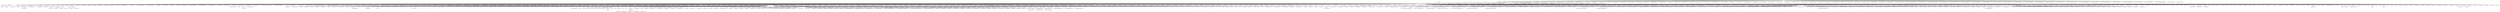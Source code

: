 digraph {
    0 [label="\"all/all\""]
    1 [label="\"all/allfiles\""]
    2 [label="\"application/andrew-inset\""]
    3 [label="\"application/annodex\""]
    4 [label="\"application/atom+xml\""]
    5 [label="\"application/base64\""]
    6 [label="\"application/btoa\""]
    7 [label="\"application/dicom\""]
    8 [label="\"application/ecmascript\""]
    9 [label="\"application/epub+zip\""]
    10 [label="\"application/font-woff\""]
    11 [label="\"application/geo+json\""]
    12 [label="\"application/gml+xml\""]
    13 [label="\"application/gnunet-directory\""]
    14 [label="\"application/gpx+xml\""]
    15 [label="\"application/gzip\""]
    16 [label="\"application/illustrator\""]
    17 [label="\"application/javascript\""]
    18 [label="\"application/jrd+json\""]
    19 [label="\"application/json\""]
    20 [label="\"application/json-patch+json\""]
    21 [label="\"application/ld+json\""]
    22 [label="\"application/mac-binhex40\""]
    23 [label="\"application/mathematica\""]
    24 [label="\"application/mathml+xml\""]
    25 [label="\"application/mbox\""]
    26 [label="\"application/metalink+xml\""]
    27 [label="\"application/metalink4+xml\""]
    28 [label="\"application/msword\""]
    29 [label="\"application/msword-template\""]
    30 [label="\"application/mxf\""]
    31 [label="\"application/octet-stream\""]
    32 [label="\"application/oda\""]
    33 [label="\"application/ogg\""]
    34 [label="\"application/owl+xml\""]
    35 [label="\"application/oxps\""]
    36 [label="\"application/pdf\""]
    37 [label="\"application/pgp-encrypted\""]
    38 [label="\"application/pgp-keys\""]
    39 [label="\"application/pgp-signature\""]
    40 [label="\"application/pkcs10\""]
    41 [label="\"application/pkcs10+pem\""]
    42 [label="\"application/pkcs12\""]
    43 [label="\"application/pkcs12+pem\""]
    44 [label="\"application/pkcs7-mime\""]
    45 [label="\"application/pkcs7-mime+pem\""]
    46 [label="\"application/pkcs7-signature\""]
    47 [label="\"application/pkcs8\""]
    48 [label="\"application/pkcs8+pem\""]
    49 [label="\"application/pkix-cert\""]
    50 [label="\"application/pkix-cert+pem\""]
    51 [label="\"application/pkix-crl\""]
    52 [label="\"application/pkix-crl+pem\""]
    53 [label="\"application/pkix-pkipath\""]
    54 [label="\"application/postscript\""]
    55 [label="\"application/prs.plucker\""]
    56 [label="\"application/ram\""]
    57 [label="\"application/raml+yaml\""]
    58 [label="\"application/rdf+xml\""]
    59 [label="\"application/relax-ng-compact-syntax\""]
    60 [label="\"application/relaxng\""]
    61 [label="\"application/rss+xml\""]
    62 [label="\"application/rtf\""]
    63 [label="\"application/sdp\""]
    64 [label="\"application/sieve\""]
    65 [label="\"application/smil+xml\""]
    66 [label="\"application/sql\""]
    67 [label="\"application/vnd.adobe.flash.movie\""]
    68 [label="\"application/vnd.android.package-archive\""]
    69 [label="\"application/vnd.apple.mpegurl\""]
    70 [label="\"application/vnd.chess-pgn\""]
    71 [label="\"application/vnd.coffeescript\""]
    72 [label="\"application/vnd.comicbook+zip\""]
    73 [label="\"application/vnd.corel-draw\""]
    74 [label="\"application/vnd.debian.binary-package\""]
    75 [label="\"application/vnd.emusic-emusic_package\""]
    76 [label="\"application/vnd.flatpak\""]
    77 [label="\"application/vnd.flatpak.ref\""]
    78 [label="\"application/vnd.flatpak.repo\""]
    79 [label="\"application/vnd.framemaker\""]
    80 [label="\"application/vnd.google-earth.kml+xml\""]
    81 [label="\"application/vnd.google-earth.kmz\""]
    82 [label="\"application/vnd.hp-hpgl\""]
    83 [label="\"application/vnd.hp-pcl\""]
    84 [label="\"application/vnd.iccprofile\""]
    85 [label="\"application/vnd.kde.bluedevil-sendfile\""]
    86 [label="\"application/vnd.kde.fontspackage\""]
    87 [label="\"application/vnd.kde.kpatience.savedgame\""]
    88 [label="\"application/vnd.kde.kpatience.savedstate\""]
    89 [label="\"application/vnd.kde.kphotoalbum-import\""]
    90 [label="\"application/vnd.kde.okular-archive\""]
    91 [label="\"application/vnd.lotus-1-2-3\""]
    92 [label="\"application/vnd.lotus-wordpro\""]
    93 [label="\"application/vnd.mozilla.xul+xml\""]
    94 [label="\"application/vnd.ms-access\""]
    95 [label="\"application/vnd.ms-asf\""]
    96 [label="\"application/vnd.ms-cab-compressed\""]
    97 [label="\"application/vnd.ms-excel\""]
    98 [label="\"application/vnd.ms-excel.addin.macroEnabled.12\""]
    99 [label="\"application/vnd.ms-excel.sheet.binary.macroEnabled.12\""]
    100 [label="\"application/vnd.ms-excel.sheet.binary.macroenabled.12\""]
    101 [label="\"application/vnd.ms-excel.sheet.macroEnabled.12\""]
    102 [label="\"application/vnd.ms-excel.sheet.macroenabled.12\""]
    103 [label="\"application/vnd.ms-excel.template.macroEnabled.12\""]
    104 [label="\"application/vnd.ms-excel.template.macroenabled.12\""]
    105 [label="\"application/vnd.ms-htmlhelp\""]
    106 [label="\"application/vnd.ms-powerpoint\""]
    107 [label="\"application/vnd.ms-powerpoint.addin.macroEnabled.12\""]
    108 [label="\"application/vnd.ms-powerpoint.presentation.macroEnabled.12\""]
    109 [label="\"application/vnd.ms-powerpoint.presentation.macroenabled.12\""]
    110 [label="\"application/vnd.ms-powerpoint.slide.macroEnabled.12\""]
    111 [label="\"application/vnd.ms-powerpoint.slideshow.macroEnabled.12\""]
    112 [label="\"application/vnd.ms-powerpoint.template.macroEnabled.12\""]
    113 [label="\"application/vnd.ms-powerpoint.template.macroenabled.12\""]
    114 [label="\"application/vnd.ms-publisher\""]
    115 [label="\"application/vnd.ms-tnef\""]
    116 [label="\"application/vnd.ms-visio.drawing.macroEnabled.main+xml\""]
    117 [label="\"application/vnd.ms-visio.drawing.main+xml\""]
    118 [label="\"application/vnd.ms-visio.stencil.macroEnabled.main+xml\""]
    119 [label="\"application/vnd.ms-visio.stencil.main+xml\""]
    120 [label="\"application/vnd.ms-visio.template.macroEnabled.main+xml\""]
    121 [label="\"application/vnd.ms-visio.template.main+xml\""]
    122 [label="\"application/vnd.ms-word\""]
    123 [label="\"application/vnd.ms-word.document.macroEnabled.12\""]
    124 [label="\"application/vnd.ms-word.document.macroenabled.12\""]
    125 [label="\"application/vnd.ms-word.template.macroEnabled.12\""]
    126 [label="\"application/vnd.ms-word.template.macroenabled.12\""]
    127 [label="\"application/vnd.ms-works\""]
    128 [label="\"application/vnd.ms-wpl\""]
    129 [label="\"application/vnd.nintendo.snes.rom\""]
    130 [label="\"application/vnd.oasis.opendocument.chart\""]
    131 [label="\"application/vnd.oasis.opendocument.chart-template\""]
    132 [label="\"application/vnd.oasis.opendocument.database\""]
    133 [label="\"application/vnd.oasis.opendocument.formula\""]
    134 [label="\"application/vnd.oasis.opendocument.formula-template\""]
    135 [label="\"application/vnd.oasis.opendocument.graphics\""]
    136 [label="\"application/vnd.oasis.opendocument.graphics-flat-xml\""]
    137 [label="\"application/vnd.oasis.opendocument.graphics-template\""]
    138 [label="\"application/vnd.oasis.opendocument.image\""]
    139 [label="\"application/vnd.oasis.opendocument.presentation\""]
    140 [label="\"application/vnd.oasis.opendocument.presentation-flat-xml\""]
    141 [label="\"application/vnd.oasis.opendocument.presentation-template\""]
    142 [label="\"application/vnd.oasis.opendocument.spreadsheet\""]
    143 [label="\"application/vnd.oasis.opendocument.spreadsheet-flat-xml\""]
    144 [label="\"application/vnd.oasis.opendocument.spreadsheet-template\""]
    145 [label="\"application/vnd.oasis.opendocument.text\""]
    146 [label="\"application/vnd.oasis.opendocument.text-flat-xml\""]
    147 [label="\"application/vnd.oasis.opendocument.text-master\""]
    148 [label="\"application/vnd.oasis.opendocument.text-master-template\""]
    149 [label="\"application/vnd.oasis.opendocument.text-template\""]
    150 [label="\"application/vnd.oasis.opendocument.text-web\""]
    151 [label="\"application/vnd.openofficeorg.extension\""]
    152 [label="\"application/vnd.openxmlformats-officedocument.presentationml.presentation\""]
    153 [label="\"application/vnd.openxmlformats-officedocument.presentationml.slide\""]
    154 [label="\"application/vnd.openxmlformats-officedocument.presentationml.slideshow\""]
    155 [label="\"application/vnd.openxmlformats-officedocument.presentationml.template\""]
    156 [label="\"application/vnd.openxmlformats-officedocument.spreadsheetml.sheet\""]
    157 [label="\"application/vnd.openxmlformats-officedocument.spreadsheetml.template\""]
    158 [label="\"application/vnd.openxmlformats-officedocument.wordprocessingml.document\""]
    159 [label="\"application/vnd.openxmlformats-officedocument.wordprocessingml.template\""]
    160 [label="\"application/vnd.palm\""]
    161 [label="\"application/vnd.rar\""]
    162 [label="\"application/vnd.rn-realmedia\""]
    163 [label="\"application/vnd.snap\""]
    164 [label="\"application/vnd.squashfs\""]
    165 [label="\"application/vnd.stardivision.calc\""]
    166 [label="\"application/vnd.stardivision.chart\""]
    167 [label="\"application/vnd.stardivision.draw\""]
    168 [label="\"application/vnd.stardivision.impress\""]
    169 [label="\"application/vnd.stardivision.mail\""]
    170 [label="\"application/vnd.stardivision.math\""]
    171 [label="\"application/vnd.stardivision.writer\""]
    172 [label="\"application/vnd.sun.xml.base\""]
    173 [label="\"application/vnd.sun.xml.calc\""]
    174 [label="\"application/vnd.sun.xml.calc.template\""]
    175 [label="\"application/vnd.sun.xml.draw\""]
    176 [label="\"application/vnd.sun.xml.draw.template\""]
    177 [label="\"application/vnd.sun.xml.impress\""]
    178 [label="\"application/vnd.sun.xml.impress.template\""]
    179 [label="\"application/vnd.sun.xml.math\""]
    180 [label="\"application/vnd.sun.xml.writer\""]
    181 [label="\"application/vnd.sun.xml.writer.global\""]
    182 [label="\"application/vnd.sun.xml.writer.template\""]
    183 [label="\"application/vnd.symbian.install\""]
    184 [label="\"application/vnd.tcpdump.pcap\""]
    185 [label="\"application/vnd.visio\""]
    186 [label="\"application/vnd.wordperfect\""]
    187 [label="\"application/winhlp\""]
    188 [label="\"application/x-7z-compressed\""]
    189 [label="\"application/x-abiword\""]
    190 [label="\"application/x-accountwizard-package\""]
    191 [label="\"application/x-ace\""]
    192 [label="\"application/x-alz\""]
    193 [label="\"application/x-amiga-disk-format\""]
    194 [label="\"application/x-amipro\""]
    195 [label="\"application/x-aportisdoc\""]
    196 [label="\"application/x-apple-diskimage\""]
    197 [label="\"application/x-applix-spreadsheet\""]
    198 [label="\"application/x-applix-word\""]
    199 [label="\"application/x-arc\""]
    200 [label="\"application/x-archive\""]
    201 [label="\"application/x-arj\""]
    202 [label="\"application/x-asp\""]
    203 [label="\"application/x-atari-2600-rom\""]
    204 [label="\"application/x-atari-7800-rom\""]
    205 [label="\"application/x-audacity-project\""]
    206 [label="\"application/x-awk\""]
    207 [label="\"application/x-bcpio\""]
    208 [label="\"application/x-bittorrent\""]
    209 [label="\"application/x-blender\""]
    210 [label="\"application/x-brasero\""]
    211 [label="\"application/x-bsdiff\""]
    212 [label="\"application/x-bzdvi\""]
    213 [label="\"application/x-bzip\""]
    214 [label="\"application/x-bzip-compressed-tar\""]
    215 [label="\"application/x-bzpdf\""]
    216 [label="\"application/x-bzpostscript\""]
    217 [label="\"application/x-cabri\""]
    218 [label="\"application/x-cb7\""]
    219 [label="\"application/x-cbr\""]
    220 [label="\"application/x-cbt\""]
    221 [label="\"application/x-ccmx\""]
    222 [label="\"application/x-cd-image\""]
    223 [label="\"application/x-cda\""]
    224 [label="\"application/x-cdrdao-toc\""]
    225 [label="\"application/x-cisco-vpn-settings\""]
    226 [label="\"application/x-class-file\""]
    227 [label="\"application/x-compress\""]
    228 [label="\"application/x-compressed-tar\""]
    229 [label="\"application/x-core\""]
    230 [label="\"application/x-cpio\""]
    231 [label="\"application/x-cpio-compressed\""]
    232 [label="\"application/x-csh\""]
    233 [label="\"application/x-cue\""]
    234 [label="\"application/x-dar\""]
    235 [label="\"application/x-dbf\""]
    236 [label="\"application/x-dc-rom\""]
    237 [label="\"application/x-designer\""]
    238 [label="\"application/x-desktop\""]
    239 [label="\"application/x-dia-diagram\""]
    240 [label="\"application/x-dia-shape\""]
    241 [label="\"application/x-docbook+xml\""]
    242 [label="\"application/x-doom-wad\""]
    243 [label="\"application/x-drgeo\""]
    244 [label="\"application/x-dvi\""]
    245 [label="\"application/x-e-theme\""]
    246 [label="\"application/x-egon\""]
    247 [label="\"application/x-executable\""]
    248 [label="\"application/x-fictionbook+xml\""]
    249 [label="\"application/x-fluid\""]
    250 [label="\"application/x-font-afm\""]
    251 [label="\"application/x-font-bdf\""]
    252 [label="\"application/x-font-dos\""]
    253 [label="\"application/x-font-framemaker\""]
    254 [label="\"application/x-font-libgrx\""]
    255 [label="\"application/x-font-linux-psf\""]
    256 [label="\"application/x-font-otf\""]
    257 [label="\"application/x-font-pcf\""]
    258 [label="\"application/x-font-snf\""]
    259 [label="\"application/x-font-speedo\""]
    260 [label="\"application/x-font-sunos-news\""]
    261 [label="\"application/x-font-tex\""]
    262 [label="\"application/x-font-tex-tfm\""]
    263 [label="\"application/x-font-ttf\""]
    264 [label="\"application/x-font-ttx\""]
    265 [label="\"application/x-font-type1\""]
    266 [label="\"application/x-font-vfont\""]
    267 [label="\"application/x-gameboy-color-rom\""]
    268 [label="\"application/x-gameboy-rom\""]
    269 [label="\"application/x-gamecube-rom\""]
    270 [label="\"application/x-gamegear-rom\""]
    271 [label="\"application/x-gba-rom\""]
    272 [label="\"application/x-gdbm\""]
    273 [label="\"application/x-gedcom\""]
    274 [label="\"application/x-genesis-32x-rom\""]
    275 [label="\"application/x-genesis-rom\""]
    276 [label="\"application/x-gettext-translation\""]
    277 [label="\"application/x-glade\""]
    278 [label="\"application/x-gnucash\""]
    279 [label="\"application/x-gnumeric\""]
    280 [label="\"application/x-gnuplot\""]
    281 [label="\"application/x-go-sgf\""]
    282 [label="\"application/x-graphite\""]
    283 [label="\"application/x-gtk-builder\""]
    284 [label="\"application/x-gtktalog\""]
    285 [label="\"application/x-gz-font-linux-psf\""]
    286 [label="\"application/x-gzdvi\""]
    287 [label="\"application/x-gzpdf\""]
    288 [label="\"application/x-gzpostscript\""]
    289 [label="\"application/x-hdf\""]
    290 [label="\"application/x-hfe-floppy-image\""]
    291 [label="\"application/x-hwp\""]
    292 [label="\"application/x-hwt\""]
    293 [label="\"application/x-ica\""]
    294 [label="\"application/x-icq\""]
    295 [label="\"application/x-iff\""]
    296 [label="\"application/x-ipod-firmware\""]
    297 [label="\"application/x-ipynb+json\""]
    298 [label="\"application/x-iso9660-appimage\""]
    299 [label="\"application/x-it87\""]
    300 [label="\"application/x-iwork-keynote-sffkey\""]
    301 [label="\"application/x-java\""]
    302 [label="\"application/x-java-applet\""]
    303 [label="\"application/x-java-archive\""]
    304 [label="\"application/x-java-jce-keystore\""]
    305 [label="\"application/x-java-jnlp-file\""]
    306 [label="\"application/x-java-keystore\""]
    307 [label="\"application/x-java-pack200\""]
    308 [label="\"application/x-jbuilder-project\""]
    309 [label="\"application/x-k3b\""]
    310 [label="\"application/x-karbon\""]
    311 [label="\"application/x-kcachegrind\""]
    312 [label="\"application/x-kchart\""]
    313 [label="\"application/x-kcsrc\""]
    314 [label="\"application/x-kexi-connectiondata\""]
    315 [label="\"application/x-kexiproject-shortcut\""]
    316 [label="\"application/x-kexiproject-sqlite2\""]
    317 [label="\"application/x-kexiproject-sqlite3\""]
    318 [label="\"application/x-kformula\""]
    319 [label="\"application/x-kgeo\""]
    320 [label="\"application/x-kgetlist\""]
    321 [label="\"application/x-khtml-adaptor\""]
    322 [label="\"application/x-kicad-pcbnew\""]
    323 [label="\"application/x-kicad-project\""]
    324 [label="\"application/x-kicad-schematic\""]
    325 [label="\"application/x-kig\""]
    326 [label="\"application/x-killustrator\""]
    327 [label="\"application/x-kivio\""]
    328 [label="\"application/x-kmplot\""]
    329 [label="\"application/x-kns\""]
    330 [label="\"application/x-kolf\""]
    331 [label="\"application/x-kommander\""]
    332 [label="\"application/x-kontour\""]
    333 [label="\"application/x-kopete-emoticons\""]
    334 [label="\"application/x-kourse\""]
    335 [label="\"application/x-kpovmodeler\""]
    336 [label="\"application/x-kpresenter\""]
    337 [label="\"application/x-krita\""]
    338 [label="\"application/x-kseg\""]
    339 [label="\"application/x-kspread\""]
    340 [label="\"application/x-kspread-crypt\""]
    341 [label="\"application/x-ksysguard\""]
    342 [label="\"application/x-ksysv-package\""]
    343 [label="\"application/x-ktheme\""]
    344 [label="\"application/x-kudesigner\""]
    345 [label="\"application/x-kugar\""]
    346 [label="\"application/x-kvtml\""]
    347 [label="\"application/x-kwallet\""]
    348 [label="\"application/x-kword\""]
    349 [label="\"application/x-kword-crypt\""]
    350 [label="\"application/x-kwordquiz\""]
    351 [label="\"application/x-lha\""]
    352 [label="\"application/x-lhz\""]
    353 [label="\"application/x-lrzip\""]
    354 [label="\"application/x-lrzip-compressed-tar\""]
    355 [label="\"application/x-lyx\""]
    356 [label="\"application/x-lz4\""]
    357 [label="\"application/x-lz4-compressed-tar\""]
    358 [label="\"application/x-lzip\""]
    359 [label="\"application/x-lzip-compressed-tar\""]
    360 [label="\"application/x-lzma\""]
    361 [label="\"application/x-lzma-compressed-tar\""]
    362 [label="\"application/x-lzop\""]
    363 [label="\"application/x-lzpdf\""]
    364 [label="\"application/x-m4\""]
    365 [label="\"application/x-m64py\""]
    366 [label="\"application/x-macbinary\""]
    367 [label="\"application/x-magicpoint\""]
    368 [label="\"application/x-markaby\""]
    369 [label="\"application/x-matroska\""]
    370 [label="\"application/x-mif\""]
    371 [label="\"application/x-mimearchive\""]
    372 [label="\"application/x-mobipocket-ebook\""]
    373 [label="\"application/x-mozilla-bookmarks\""]
    374 [label="\"application/x-ms-dos-executable\""]
    375 [label="\"application/x-ms-shortcut\""]
    376 [label="\"application/x-ms-wim\""]
    377 [label="\"application/x-msi\""]
    378 [label="\"application/x-mswinurl\""]
    379 [label="\"application/x-mswrite\""]
    380 [label="\"application/x-msx-rom\""]
    381 [label="\"application/x-n64-rom\""]
    382 [label="\"application/x-nautilus-link\""]
    383 [label="\"application/x-navi-animation\""]
    384 [label="\"application/x-neo-geo-pocket-rom\""]
    385 [label="\"application/x-nes-rom\""]
    386 [label="\"application/x-netcdf\""]
    387 [label="\"application/x-netshow-channel\""]
    388 [label="\"application/x-nintendo-ds-rom\""]
    389 [label="\"application/x-nzb\""]
    390 [label="\"application/x-object\""]
    391 [label="\"application/x-ole-storage\""]
    392 [label="\"application/x-oleo\""]
    393 [label="\"application/x-openbenchmarking\""]
    394 [label="\"application/x-pagemaker\""]
    395 [label="\"application/x-pak\""]
    396 [label="\"application/x-par2\""]
    397 [label="\"application/x-partial-download\""]
    398 [label="\"application/x-pc-engine-rom\""]
    399 [label="\"application/x-pef-executable\""]
    400 [label="\"application/x-pem-file\""]
    401 [label="\"application/x-pem-key\""]
    402 [label="\"application/x-perl\""]
    403 [label="\"application/x-php\""]
    404 [label="\"application/x-pkcs12\""]
    405 [label="\"application/x-pkcs7-certificates\""]
    406 [label="\"application/x-planperfect\""]
    407 [label="\"application/x-plasma\""]
    408 [label="\"application/x-pocket-word\""]
    409 [label="\"application/x-profile\""]
    410 [label="\"application/x-ptoptimizer-script\""]
    411 [label="\"application/x-pw\""]
    412 [label="\"application/x-python-bytecode\""]
    413 [label="\"application/x-qpress\""]
    414 [label="\"application/x-qtiplot\""]
    415 [label="\"application/x-quanta\""]
    416 [label="\"application/x-quattropro\""]
    417 [label="\"application/x-quicktime-media-link\""]
    418 [label="\"application/x-qw\""]
    419 [label="\"application/x-raw-disk-image\""]
    420 [label="\"application/x-raw-disk-image-xz-compressed\""]
    421 [label="\"application/x-riff\""]
    422 [label="\"application/x-rpm\""]
    423 [label="\"application/x-ruby\""]
    424 [label="\"application/x-sami\""]
    425 [label="\"application/x-saturn-rom\""]
    426 [label="\"application/x-sc\""]
    427 [label="\"application/x-sega-cd-rom\""]
    428 [label="\"application/x-sega-pico-rom\""]
    429 [label="\"application/x-sg1000-rom\""]
    430 [label="\"application/x-shar\""]
    431 [label="\"application/x-shared-library-la\""]
    432 [label="\"application/x-sharedlib\""]
    433 [label="\"application/x-shellscript\""]
    434 [label="\"application/x-shorten\""]
    435 [label="\"application/x-siag\""]
    436 [label="\"application/x-slp\""]
    437 [label="\"application/x-smaf\""]
    438 [label="\"application/x-smb-server\""]
    439 [label="\"application/x-smb-workgroup\""]
    440 [label="\"application/x-sms-rom\""]
    441 [label="\"application/x-source-rpm\""]
    442 [label="\"application/x-spkac\""]
    443 [label="\"application/x-spkac+base64\""]
    444 [label="\"application/x-spss-por\""]
    445 [label="\"application/x-spss-sav\""]
    446 [label="\"application/x-sqlite2\""]
    447 [label="\"application/x-sqlite3\""]
    448 [label="\"application/x-stuffit\""]
    449 [label="\"application/x-subrip\""]
    450 [label="\"application/x-superkaramba\""]
    451 [label="\"application/x-sv4cpio\""]
    452 [label="\"application/x-sv4crc\""]
    453 [label="\"application/x-t602\""]
    454 [label="\"application/x-tar\""]
    455 [label="\"application/x-tarz\""]
    456 [label="\"application/x-tex-gf\""]
    457 [label="\"application/x-tex-pk\""]
    458 [label="\"application/x-tgif\""]
    459 [label="\"application/x-theme\""]
    460 [label="\"application/x-thomson-cartridge-memo7\""]
    461 [label="\"application/x-thomson-cassette\""]
    462 [label="\"application/x-thomson-sap-image\""]
    463 [label="\"application/x-toutdoux\""]
    464 [label="\"application/x-trash\""]
    465 [label="\"application/x-trig\""]
    466 [label="\"application/x-troff-man\""]
    467 [label="\"application/x-troff-man-compressed\""]
    468 [label="\"application/x-tuberling\""]
    469 [label="\"application/x-turtle\""]
    470 [label="\"application/x-tzo\""]
    471 [label="\"application/x-ufraw\""]
    472 [label="\"application/x-uml\""]
    473 [label="\"application/x-ustar\""]
    474 [label="\"application/x-valgrind-massif\""]
    475 [label="\"application/x-vnd.akonadi.calendar.event\""]
    476 [label="\"application/x-vnd.akonadi.calendar.freebusy\""]
    477 [label="\"application/x-vnd.akonadi.calendar.journal\""]
    478 [label="\"application/x-vnd.akonadi.calendar.todo\""]
    479 [label="\"application/x-vnd.akonadi.collection.virtual\""]
    480 [label="\"application/x-vnd.akonadi.note\""]
    481 [label="\"application/x-vnd.kde.alarm\""]
    482 [label="\"application/x-vnd.kde.alarm.active\""]
    483 [label="\"application/x-vnd.kde.alarm.archived\""]
    484 [label="\"application/x-vnd.kde.alarm.template\""]
    485 [label="\"application/x-vnd.kde.contactgroup\""]
    486 [label="\"application/x-vnd.kde.kplato\""]
    487 [label="\"application/x-vnd.kde.kplato.work\""]
    488 [label="\"application/x-vnd.kde.kugar.mixed\""]
    489 [label="\"application/x-vnd.kde.notes\""]
    490 [label="\"application/x-vnd.kde.okteta.structure\""]
    491 [label="\"application/x-vnd.kde.plan\""]
    492 [label="\"application/x-vnd.kde.plan.work\""]
    493 [label="\"application/x-wais-source\""]
    494 [label="\"application/x-webarchive\""]
    495 [label="\"application/x-wii-rom\""]
    496 [label="\"application/x-wii-wad\""]
    497 [label="\"application/x-windows-themepack\""]
    498 [label="\"application/x-wpg\""]
    499 [label="\"application/x-wwf\""]
    500 [label="\"application/x-x509-ca-cert\""]
    501 [label="\"application/x-xar\""]
    502 [label="\"application/x-xbel\""]
    503 [label="\"application/x-xliff\""]
    504 [label="\"application/x-xpinstall\""]
    505 [label="\"application/x-xz\""]
    506 [label="\"application/x-xz-compressed-tar\""]
    507 [label="\"application/x-xzpdf\""]
    508 [label="\"application/x-yaml\""]
    509 [label="\"application/x-zerosize\""]
    510 [label="\"application/x-zip-compressed-fb2\""]
    511 [label="\"application/x-zoo\""]
    512 [label="\"application/xhtml+xml\""]
    513 [label="\"application/xml\""]
    514 [label="\"application/xml-dtd\""]
    515 [label="\"application/xml-external-parsed-entity\""]
    516 [label="\"application/xsd\""]
    517 [label="\"application/xslt+xml\""]
    518 [label="\"application/xspf+xml\""]
    519 [label="\"application/zip\""]
    520 [label="\"application/zlib\""]
    521 [label="\"audio/AMR\""]
    522 [label="\"audio/AMR-WB\""]
    523 [label="\"audio/aac\""]
    524 [label="\"audio/ac3\""]
    525 [label="\"audio/annodex\""]
    526 [label="\"audio/basic\""]
    527 [label="\"audio/flac\""]
    528 [label="\"audio/midi\""]
    529 [label="\"audio/mp2\""]
    530 [label="\"audio/mp4\""]
    531 [label="\"audio/mpeg\""]
    532 [label="\"audio/ogg\""]
    533 [label="\"audio/prs.sid\""]
    534 [label="\"audio/vnd.dts\""]
    535 [label="\"audio/vnd.dts.hd\""]
    536 [label="\"audio/vnd.rn-realaudio\""]
    537 [label="\"audio/webm\""]
    538 [label="\"audio/x-adpcm\""]
    539 [label="\"audio/x-aifc\""]
    540 [label="\"audio/x-aiff\""]
    541 [label="\"audio/x-amzxml\""]
    542 [label="\"audio/x-ape\""]
    543 [label="\"audio/x-flac+ogg\""]
    544 [label="\"audio/x-gsm\""]
    545 [label="\"audio/x-iriver-pla\""]
    546 [label="\"audio/x-it\""]
    547 [label="\"audio/x-m4b\""]
    548 [label="\"audio/x-matroska\""]
    549 [label="\"audio/x-minipsf\""]
    550 [label="\"audio/x-mo3\""]
    551 [label="\"audio/x-mod\""]
    552 [label="\"audio/x-mpegurl\""]
    553 [label="\"audio/x-ms-asx\""]
    554 [label="\"audio/x-ms-wma\""]
    555 [label="\"audio/x-musepack\""]
    556 [label="\"audio/x-opus+ogg\""]
    557 [label="\"audio/x-pn-realaudio-plugin\""]
    558 [label="\"audio/x-psf\""]
    559 [label="\"audio/x-psflib\""]
    560 [label="\"audio/x-riff\""]
    561 [label="\"audio/x-s3m\""]
    562 [label="\"audio/x-scpls\""]
    563 [label="\"audio/x-speex\""]
    564 [label="\"audio/x-speex+ogg\""]
    565 [label="\"audio/x-stm\""]
    566 [label="\"audio/x-tta\""]
    567 [label="\"audio/x-voc\""]
    568 [label="\"audio/x-vorbis+ogg\""]
    569 [label="\"audio/x-wav\""]
    570 [label="\"audio/x-wavpack\""]
    571 [label="\"audio/x-wavpack-correction\""]
    572 [label="\"audio/x-xi\""]
    573 [label="\"audio/x-xm\""]
    574 [label="\"audio/x-xmf\""]
    575 [label="\"image/bmp\""]
    576 [label="\"image/cgm\""]
    577 [label="\"image/dpx\""]
    578 [label="\"image/emf\""]
    579 [label="\"image/fax-g3\""]
    580 [label="\"image/fits\""]
    581 [label="\"image/g3fax\""]
    582 [label="\"image/gif\""]
    583 [label="\"image/ief\""]
    584 [label="\"image/jp2\""]
    585 [label="\"image/jpeg\""]
    586 [label="\"image/openraster\""]
    587 [label="\"image/png\""]
    588 [label="\"image/rle\""]
    589 [label="\"image/svg+xml\""]
    590 [label="\"image/svg+xml-compressed\""]
    591 [label="\"image/tiff\""]
    592 [label="\"image/vnd.adobe.photoshop\""]
    593 [label="\"image/vnd.djvu\""]
    594 [label="\"image/vnd.djvu+multipage\""]
    595 [label="\"image/vnd.dwg\""]
    596 [label="\"image/vnd.dxf\""]
    597 [label="\"image/vnd.microsoft.icon\""]
    598 [label="\"image/vnd.ms-modi\""]
    599 [label="\"image/vnd.rn-realpix\""]
    600 [label="\"image/vnd.wap.wbmp\""]
    601 [label="\"image/vnd.zbrush.pcx\""]
    602 [label="\"image/webp\""]
    603 [label="\"image/wmf\""]
    604 [label="\"image/x-3ds\""]
    605 [label="\"image/x-adobe-dng\""]
    606 [label="\"image/x-adobe-photoshop-brush\""]
    607 [label="\"image/x-applix-graphics\""]
    608 [label="\"image/x-bzeps\""]
    609 [label="\"image/x-canon-cr2\""]
    610 [label="\"image/x-canon-crw\""]
    611 [label="\"image/x-cmu-raster\""]
    612 [label="\"image/x-compressed-xcf\""]
    613 [label="\"image/x-dcraw\""]
    614 [label="\"image/x-dds\""]
    615 [label="\"image/x-dib\""]
    616 [label="\"image/x-eps\""]
    617 [label="\"image/x-exr\""]
    618 [label="\"image/x-fpx\""]
    619 [label="\"image/x-fuji-raf\""]
    620 [label="\"image/x-gimp-brush\""]
    621 [label="\"image/x-gimp-brush-animated\""]
    622 [label="\"image/x-gimp-gradient\""]
    623 [label="\"image/x-gimp-palette\""]
    624 [label="\"image/x-gimp-pattern\""]
    625 [label="\"image/x-gzeps\""]
    626 [label="\"image/x-hdr\""]
    627 [label="\"image/x-icns\""]
    628 [label="\"image/x-ilbm\""]
    629 [label="\"image/x-jng\""]
    630 [label="\"image/x-kde-raw\""]
    631 [label="\"image/x-kodak-dcr\""]
    632 [label="\"image/x-kodak-k25\""]
    633 [label="\"image/x-kodak-kdc\""]
    634 [label="\"image/x-lwo\""]
    635 [label="\"image/x-lws\""]
    636 [label="\"image/x-macpaint\""]
    637 [label="\"image/x-minolta-mrw\""]
    638 [label="\"image/x-msod\""]
    639 [label="\"image/x-niff\""]
    640 [label="\"image/x-nikon-nef\""]
    641 [label="\"image/x-olympus-orf\""]
    642 [label="\"image/x-panasonic-raw\""]
    643 [label="\"image/x-panasonic-raw2\""]
    644 [label="\"image/x-pentax-pef\""]
    645 [label="\"image/x-photo-cd\""]
    646 [label="\"image/x-pic\""]
    647 [label="\"image/x-pict\""]
    648 [label="\"image/x-portable-anymap\""]
    649 [label="\"image/x-portable-bitmap\""]
    650 [label="\"image/x-portable-graymap\""]
    651 [label="\"image/x-portable-pixmap\""]
    652 [label="\"image/x-quicktime\""]
    653 [label="\"image/x-rgb\""]
    654 [label="\"image/x-sgi\""]
    655 [label="\"image/x-sigma-x3f\""]
    656 [label="\"image/x-skencil\""]
    657 [label="\"image/x-sony-arw\""]
    658 [label="\"image/x-sony-sr2\""]
    659 [label="\"image/x-sony-srf\""]
    660 [label="\"image/x-sun-raster\""]
    661 [label="\"image/x-svm\""]
    662 [label="\"image/x-tga\""]
    663 [label="\"image/x-tiff-multipage\""]
    664 [label="\"image/x-webp\""]
    665 [label="\"image/x-win-bitmap\""]
    666 [label="\"image/x-xbitmap\""]
    667 [label="\"image/x-xcf\""]
    668 [label="\"image/x-xcursor\""]
    669 [label="\"image/x-xfig\""]
    670 [label="\"image/x-xpixmap\""]
    671 [label="\"image/x-xwindowdump\""]
    672 [label="\"inode/blockdevice\""]
    673 [label="\"inode/chardevice\""]
    674 [label="\"inode/directory\""]
    675 [label="\"inode/fifo\""]
    676 [label="\"inode/mount-point\""]
    677 [label="\"inode/socket\""]
    678 [label="\"inode/symlink\""]
    679 [label="\"inode/vnd.kde.bluedevil.device\""]
    680 [label="\"inode/vnd.kde.bluedevil.service\""]
    681 [label="\"inode/vnd.kde.device.printer\""]
    682 [label="\"inode/vnd.kde.device.router\""]
    683 [label="\"inode/vnd.kde.device.scanner\""]
    684 [label="\"inode/vnd.kde.device.server\""]
    685 [label="\"inode/vnd.kde.device.unknown\""]
    686 [label="\"inode/vnd.kde.device.workstation\""]
    687 [label="\"inode/vnd.kde.network\""]
    688 [label="\"inode/vnd.kde.service.acrobat-server\""]
    689 [label="\"inode/vnd.kde.service.adobe-vc\""]
    690 [label="\"inode/vnd.kde.service.afpovertcp\""]
    691 [label="\"inode/vnd.kde.service.airmouse\""]
    692 [label="\"inode/vnd.kde.service.airport\""]
    693 [label="\"inode/vnd.kde.service.appletv-itunes\""]
    694 [label="\"inode/vnd.kde.service.appletv-pair\""]
    695 [label="\"inode/vnd.kde.service.couchdb_location\""]
    696 [label="\"inode/vnd.kde.service.daap\""]
    697 [label="\"inode/vnd.kde.service.dacp\""]
    698 [label="\"inode/vnd.kde.service.eppc\""]
    699 [label="\"inode/vnd.kde.service.ftp\""]
    700 [label="\"inode/vnd.kde.service.ftps\""]
    701 [label="\"inode/vnd.kde.service.ggz\""]
    702 [label="\"inode/vnd.kde.service.giver\""]
    703 [label="\"inode/vnd.kde.service.h323\""]
    704 [label="\"inode/vnd.kde.service.home-sharing\""]
    705 [label="\"inode/vnd.kde.service.http\""]
    706 [label="\"inode/vnd.kde.service.imap\""]
    707 [label="\"inode/vnd.kde.service.ipp\""]
    708 [label="\"inode/vnd.kde.service.kbattleship\""]
    709 [label="\"inode/vnd.kde.service.kfourinline\""]
    710 [label="\"inode/vnd.kde.service.ksirk\""]
    711 [label="\"inode/vnd.kde.service.ldap\""]
    712 [label="\"inode/vnd.kde.service.libvirt\""]
    713 [label="\"inode/vnd.kde.service.lobby\""]
    714 [label="\"inode/vnd.kde.service.lskat\""]
    715 [label="\"inode/vnd.kde.service.maemo-inf\""]
    716 [label="\"inode/vnd.kde.service.net-assistant\""]
    717 [label="\"inode/vnd.kde.service.nfs\""]
    718 [label="\"inode/vnd.kde.service.nssocketport\""]
    719 [label="\"inode/vnd.kde.service.ntp\""]
    720 [label="\"inode/vnd.kde.service.odisk\""]
    721 [label="\"inode/vnd.kde.service.pdl-datastream\""]
    722 [label="\"inode/vnd.kde.service.plasma\""]
    723 [label="\"inode/vnd.kde.service.pop3\""]
    724 [label="\"inode/vnd.kde.service.postgresql\""]
    725 [label="\"inode/vnd.kde.service.presence\""]
    726 [label="\"inode/vnd.kde.service.printer\""]
    727 [label="\"inode/vnd.kde.service.pulse-server\""]
    728 [label="\"inode/vnd.kde.service.pulse-sink\""]
    729 [label="\"inode/vnd.kde.service.pulse-source\""]
    730 [label="\"inode/vnd.kde.service.raop\""]
    731 [label="\"inode/vnd.kde.service.rdp\""]
    732 [label="\"inode/vnd.kde.service.realplayfavs\""]
    733 [label="\"inode/vnd.kde.service.rfb\""]
    734 [label="\"inode/vnd.kde.service.rsync\""]
    735 [label="\"inode/vnd.kde.service.sftp-ssh\""]
    736 [label="\"inode/vnd.kde.service.sip\""]
    737 [label="\"inode/vnd.kde.service.skype\""]
    738 [label="\"inode/vnd.kde.service.sleep-proxy\""]
    739 [label="\"inode/vnd.kde.service.smb\""]
    740 [label="\"inode/vnd.kde.service.ssh\""]
    741 [label="\"inode/vnd.kde.service.svn\""]
    742 [label="\"inode/vnd.kde.service.telnet\""]
    743 [label="\"inode/vnd.kde.service.touch-able\""]
    744 [label="\"inode/vnd.kde.service.udisks-ssh\""]
    745 [label="\"inode/vnd.kde.service.unknown\""]
    746 [label="\"inode/vnd.kde.service.upnp.BasicDevice1\""]
    747 [label="\"inode/vnd.kde.service.upnp.DigitalSecurityCamera1\""]
    748 [label="\"inode/vnd.kde.service.upnp.HVAC1\""]
    749 [label="\"inode/vnd.kde.service.upnp.InternetGatewayDevice1\""]
    750 [label="\"inode/vnd.kde.service.upnp.LANDevice1\""]
    751 [label="\"inode/vnd.kde.service.upnp.LightingControls1\""]
    752 [label="\"inode/vnd.kde.service.upnp.MediaRenderer1\""]
    753 [label="\"inode/vnd.kde.service.upnp.MediaRenderer2\""]
    754 [label="\"inode/vnd.kde.service.upnp.MediaServer1\""]
    755 [label="\"inode/vnd.kde.service.upnp.MediaServer2\""]
    756 [label="\"inode/vnd.kde.service.upnp.MediaServer3\""]
    757 [label="\"inode/vnd.kde.service.upnp.PrinterBasic1\""]
    758 [label="\"inode/vnd.kde.service.upnp.PrinterEnhanced1\""]
    759 [label="\"inode/vnd.kde.service.upnp.RAClient1\""]
    760 [label="\"inode/vnd.kde.service.upnp.RADiscoveryAgent1\""]
    761 [label="\"inode/vnd.kde.service.upnp.RAServer1\""]
    762 [label="\"inode/vnd.kde.service.upnp.RemoteUIClientDevice1\""]
    763 [label="\"inode/vnd.kde.service.upnp.RemoteUIServerDevice1\""]
    764 [label="\"inode/vnd.kde.service.upnp.Scanner1\""]
    765 [label="\"inode/vnd.kde.service.upnp.SolarProtectionBlind1\""]
    766 [label="\"inode/vnd.kde.service.upnp.Unknown\""]
    767 [label="\"inode/vnd.kde.service.upnp.WANConnectionDevice1\""]
    768 [label="\"inode/vnd.kde.service.upnp.WANDevice1\""]
    769 [label="\"inode/vnd.kde.service.upnp.WFADevice1\""]
    770 [label="\"inode/vnd.kde.service.upnp.WLANAccessPointDevice1\""]
    771 [label="\"inode/vnd.kde.service.webdav\""]
    772 [label="\"inode/vnd.kde.service.webdavs\""]
    773 [label="\"inode/vnd.kde.service.workstation\""]
    774 [label="\"inode/vnd.kde.service.xmpp-server\""]
    775 [label="\"message/delivery-status\""]
    776 [label="\"message/disposition-notification\""]
    777 [label="\"message/external-body\""]
    778 [label="\"message/news\""]
    779 [label="\"message/partial\""]
    780 [label="\"message/rfc822\""]
    781 [label="\"message/x-gnu-rmail\""]
    782 [label="\"model/iges\""]
    783 [label="\"model/vrml\""]
    784 [label="\"multipart/alternative\""]
    785 [label="\"multipart/appledouble\""]
    786 [label="\"multipart/digest\""]
    787 [label="\"multipart/encrypted\""]
    788 [label="\"multipart/mixed\""]
    789 [label="\"multipart/related\""]
    790 [label="\"multipart/report\""]
    791 [label="\"multipart/signed\""]
    792 [label="\"multipart/x-mixed-replace\""]
    793 [label="\"text/cache-manifest\""]
    794 [label="\"text/calendar\""]
    795 [label="\"text/css\""]
    796 [label="\"text/csv\""]
    797 [label="\"text/csv-schema\""]
    798 [label="\"text/enriched\""]
    799 [label="\"text/html\""]
    800 [label="\"text/htmlh\""]
    801 [label="\"text/markdown\""]
    802 [label="\"text/plain\""]
    803 [label="\"text/rfc822-headers\""]
    804 [label="\"text/richtext\""]
    805 [label="\"text/rust\""]
    806 [label="\"text/sgml\""]
    807 [label="\"text/spreadsheet\""]
    808 [label="\"text/tab-separated-values\""]
    809 [label="\"text/troff\""]
    810 [label="\"text/turtle\""]
    811 [label="\"text/vcard\""]
    812 [label="\"text/vnd.abc\""]
    813 [label="\"text/vnd.graphviz\""]
    814 [label="\"text/vnd.rn-realtext\""]
    815 [label="\"text/vnd.sun.j2me.app-descriptor\""]
    816 [label="\"text/vnd.trolltech.linguist\""]
    817 [label="\"text/vnd.wap.wml\""]
    818 [label="\"text/vnd.wap.wmlscript\""]
    819 [label="\"text/vtt\""]
    820 [label="\"text/wiki\""]
    821 [label="\"text/x-adasrc\""]
    822 [label="\"text/x-ascii85\""]
    823 [label="\"text/x-authors\""]
    824 [label="\"text/x-base32\""]
    825 [label="\"text/x-bibtex\""]
    826 [label="\"text/x-c++hdr\""]
    827 [label="\"text/x-c++src\""]
    828 [label="\"text/x-changelog\""]
    829 [label="\"text/x-chdr\""]
    830 [label="\"text/x-cmake\""]
    831 [label="\"text/x-cobol\""]
    832 [label="\"text/x-copying\""]
    833 [label="\"text/x-credits\""]
    834 [label="\"text/x-csharp\""]
    835 [label="\"text/x-csrc\""]
    836 [label="\"text/x-dcl\""]
    837 [label="\"text/x-dsl\""]
    838 [label="\"text/x-dsrc\""]
    839 [label="\"text/x-eiffel\""]
    840 [label="\"text/x-emacs-lisp\""]
    841 [label="\"text/x-erlang\""]
    842 [label="\"text/x-fortran\""]
    843 [label="\"text/x-genie\""]
    844 [label="\"text/x-gettext-translation\""]
    845 [label="\"text/x-gettext-translation-template\""]
    846 [label="\"text/x-gherkin\""]
    847 [label="\"text/x-go\""]
    848 [label="\"text/x-google-video-pointer\""]
    849 [label="\"text/x-haskell\""]
    850 [label="\"text/x-hex\""]
    851 [label="\"text/x-iMelody\""]
    852 [label="\"text/x-idl\""]
    853 [label="\"text/x-ihex\""]
    854 [label="\"text/x-install\""]
    855 [label="\"text/x-iptables\""]
    856 [label="\"text/x-java\""]
    857 [label="\"text/x-katefilelist\""]
    858 [label="\"text/x-kdevelop\""]
    859 [label="\"text/x-kdevelop-internal\""]
    860 [label="\"text/x-ldif\""]
    861 [label="\"text/x-lilypond\""]
    862 [label="\"text/x-literate-haskell\""]
    863 [label="\"text/x-log\""]
    864 [label="\"text/x-lua\""]
    865 [label="\"text/x-makefile\""]
    866 [label="\"text/x-matlab\""]
    867 [label="\"text/x-meson\""]
    868 [label="\"text/x-microdvd\""]
    869 [label="\"text/x-moc\""]
    870 [label="\"text/x-modelica\""]
    871 [label="\"text/x-mof\""]
    872 [label="\"text/x-mpsub\""]
    873 [label="\"text/x-mrml\""]
    874 [label="\"text/x-ms-regedit\""]
    875 [label="\"text/x-mup\""]
    876 [label="\"text/x-nfo\""]
    877 [label="\"text/x-objchdr\""]
    878 [label="\"text/x-objcsrc\""]
    879 [label="\"text/x-ocaml\""]
    880 [label="\"text/x-ocl\""]
    881 [label="\"text/x-ooc\""]
    882 [label="\"text/x-opml+xml\""]
    883 [label="\"text/x-pascal\""]
    884 [label="\"text/x-patch\""]
    885 [label="\"text/x-python\""]
    886 [label="\"text/x-qml\""]
    887 [label="\"text/x-readme\""]
    888 [label="\"text/x-reject\""]
    889 [label="\"text/x-rpm-spec\""]
    890 [label="\"text/x-sass\""]
    891 [label="\"text/x-scala\""]
    892 [label="\"text/x-scheme\""]
    893 [label="\"text/x-scons\""]
    894 [label="\"text/x-scss\""]
    895 [label="\"text/x-setext\""]
    896 [label="\"text/x-srecord\""]
    897 [label="\"text/x-ssa\""]
    898 [label="\"text/x-subviewer\""]
    899 [label="\"text/x-suse-ymp\""]
    900 [label="\"text/x-suse-ymu\""]
    901 [label="\"text/x-svhdr\""]
    902 [label="\"text/x-svsrc\""]
    903 [label="\"text/x-tcl\""]
    904 [label="\"text/x-tex\""]
    905 [label="\"text/x-texinfo\""]
    906 [label="\"text/x-troff-me\""]
    907 [label="\"text/x-troff-mm\""]
    908 [label="\"text/x-troff-ms\""]
    909 [label="\"text/x-twig\""]
    910 [label="\"text/x-txt2tags\""]
    911 [label="\"text/x-uil\""]
    912 [label="\"text/x-uri\""]
    913 [label="\"text/x-uuencode\""]
    914 [label="\"text/x-vala\""]
    915 [label="\"text/x-verilog\""]
    916 [label="\"text/x-vhdl\""]
    917 [label="\"text/x-vnd.akonadi.note\""]
    918 [label="\"text/x-vnd.akonadi.socialfeeditem\""]
    919 [label="\"text/x-xmi\""]
    920 [label="\"text/x-xslfo\""]
    921 [label="\"text/x-xxencode\""]
    922 [label="\"text/xmcd\""]
    923 [label="\"video/3gpp\""]
    924 [label="\"video/3gpp2\""]
    925 [label="\"video/annodex\""]
    926 [label="\"video/dv\""]
    927 [label="\"video/isivideo\""]
    928 [label="\"video/mp2t\""]
    929 [label="\"video/mp4\""]
    930 [label="\"video/mpeg\""]
    931 [label="\"video/ogg\""]
    932 [label="\"video/quicktime\""]
    933 [label="\"video/vnd.mpegurl\""]
    934 [label="\"video/vnd.rn-realvideo\""]
    935 [label="\"video/vnd.vivo\""]
    936 [label="\"video/wavelet\""]
    937 [label="\"video/webm\""]
    938 [label="\"video/x-anim\""]
    939 [label="\"video/x-flic\""]
    940 [label="\"video/x-flv\""]
    941 [label="\"video/x-javafx\""]
    942 [label="\"video/x-matroska\""]
    943 [label="\"video/x-matroska-3d\""]
    944 [label="\"video/x-mng\""]
    945 [label="\"video/x-ms-wmp\""]
    946 [label="\"video/x-ms-wmv\""]
    947 [label="\"video/x-msvideo\""]
    948 [label="\"video/x-nsv\""]
    949 [label="\"video/x-ogm+ogg\""]
    950 [label="\"video/x-sgi-movie\""]
    951 [label="\"video/x-theora+ogg\""]
    952 [label="\"x-content/audio-cdda\""]
    953 [label="\"x-content/audio-dvd\""]
    954 [label="\"x-content/audio-player\""]
    955 [label="\"x-content/blank-bd\""]
    956 [label="\"x-content/blank-cd\""]
    957 [label="\"x-content/blank-dvd\""]
    958 [label="\"x-content/blank-hddvd\""]
    959 [label="\"x-content/ebook-reader\""]
    960 [label="\"x-content/image-dcf\""]
    961 [label="\"x-content/image-picturecd\""]
    962 [label="\"x-content/software\""]
    963 [label="\"x-content/unix-software\""]
    964 [label="\"x-content/video-bluray\""]
    965 [label="\"x-content/video-dvd\""]
    966 [label="\"x-content/video-hddvd\""]
    967 [label="\"x-content/video-svcd\""]
    968 [label="\"x-content/video-vcd\""]
    969 [label="\"x-content/win32-software\""]
    970 [label="\"x-epoc/x-sisx-app\""]
    613 -> 637
    513 -> 61
    835 -> 829
    794 -> 475
    802 -> 224
    400 -> 52
    247 -> 423
    802 -> 423
    419 -> 222
    802 -> 857
    835 -> 838
    519 -> 86
    513 -> 14
    802 -> 322
    513 -> 65
    802 -> 897
    802 -> 918
    802 -> 331
    802 -> 888
    534 -> 535
    802 -> 78
    481 -> 482
    674 -> 681
    929 -> 923
    422 -> 441
    674 -> 690
    802 -> 799
    802 -> 801
    802 -> 794
    423 -> 368
    802 -> 922
    519 -> 178
    391 -> 377
    613 -> 655
    613 -> 605
    591 -> 605
    674 -> 439
    519 -> 343
    802 -> 798
    519 -> 145
    674 -> 739
    613 -> 610
    802 -> 887
    19 -> 18
    54 -> 265
    263 -> 256
    519 -> 173
    802 -> 803
    519 -> 119
    802 -> 779
    369 -> 942
    519 -> 120
    8 -> 17
    802 -> 800
    802 -> 63
    513 -> 346
    505 -> 507
    519 -> 303
    802 -> 508
    802 -> 489
    802 -> 896
    915 -> 901
    802 -> 845
    33 -> 931
    513 -> 502
    932 -> 417
    802 -> 793
    802 -> 866
    802 -> 903
    674 -> 735
    802 -> 323
    519 -> 300
    802 -> 8
    513 -> 34
    835 -> 827
    802 -> 221
    802 -> 775
    802 -> 843
    519 -> 158
    247 -> 433
    802 -> 433
    613 -> 631
    591 -> 631
    513 -> 512
    802 -> 865
    802 -> 891
    613 -> 633
    591 -> 633
    532 -> 556
    400 -> 48
    247 -> 864
    802 -> 864
    15 -> 625
    513 -> 146
    160 -> 372
    481 -> 484
    802 -> 776
    802 -> 812
    802 -> 77
    802 -> 860
    519 -> 152
    940 -> 941
    835 -> 881
    513 -> 277
    802 -> 811
    802 -> 465
    802 -> 382
    802 -> 795
    513 -> 490
    802 -> 796
    400 -> 43
    519 -> 151
    674 -> 679
    54 -> 616
    802 -> 281
    802 -> 921
    213 -> 215
    802 -> 870
    15 -> 286
    802 -> 71
    391 -> 127
    519 -> 150
    802 -> 280
    519 -> 121
    674 -> 772
    802 -> 895
    962 -> 963
    802 -> 822
    358 -> 363
    802 -> 431
    674 -> 700
    802 -> 5
    802 -> 6
    802 -> 912
    674 -> 682
    519 -> 138
    802 -> 778
    885 -> 893
    513 -> 816
    802 -> 364
    15 -> 288
    613 -> 643
    802 -> 466
    513 -> 518
    802 -> 831
    802 -> 807
    513 -> 283
    802 -> 25
    391 -> 394
    96 -> 497
    513 -> 87
    802 -> 904
    513 -> 88
    802 -> 238
    802 -> 355
    802 -> 884
    835 -> 877
    802 -> 875
    794 -> 476
    802 -> 70
    558 -> 549
    519 -> 139
    532 -> 543
    674 -> 676
    513 -> 919
    794 -> 478
    513 -> 210
    33 -> 532
    513 -> 24
    295 -> 539
    835 -> 856
    295 -> 540
    247 -> 298
    222 -> 298
    802 -> 513
    19 -> 20
    802 -> 823
    391 -> 28
    3 -> 525
    519 -> 175
    802 -> 780
    400 -> 41
    674 -> 771
    19 -> 11
    802 -> 202
    519 -> 132
    802 -> 367
    794 -> 477
    513 -> 26
    15 -> 285
    19 -> 21
    156 -> 99
    519 -> 99
    674 -> 685
    802 -> 552
    156 -> 98
    802 -> 249
    519 -> 68
    303 -> 68
    802 -> 835
    519 -> 174
    613 -> 640
    591 -> 640
    353 -> 354
    613 -> 657
    591 -> 657
    95 -> 946
    802 -> 324
    400 -> 45
    802 -> 916
    519 -> 116
    674 -> 680
    802 -> 415
    154 -> 111
    519 -> 111
    648 -> 649
    802 -> 841
    802 -> 880
    802 -> 892
    513 -> 471
    227 -> 455
    962 -> 969
    188 -> 218
    802 -> 828
    802 -> 293
    519 -> 135
    802 -> 905
    519 -> 156
    95 -> 554
    802 -> 541
    802 -> 797
    678 -> 733
    519 -> 133
    519 -> 329
    802 -> 917
    513 -> 515
    946 -> 945
    802 -> 46
    802 -> 424
    802 -> 847
    362 -> 470
    519 -> 510
    613 -> 630
    391 -> 114
    505 -> 506
    213 -> 214
    519 -> 118
    532 -> 564
    513 -> 920
    802 -> 449
    156 -> 101
    519 -> 101
    887 -> 876
    835 -> 834
    558 -> 559
    519 -> 117
    915 -> 902
    802 -> 862
    802 -> 808
    152 -> 108
    519 -> 108
    519 -> 504
    519 -> 177
    446 -> 316
    447 -> 317
    391 -> 185
    508 -> 57
    95 -> 387
    802 -> 783
    802 -> 469
    513 -> 27
    247 -> 402
    802 -> 402
    519 -> 182
    519 -> 147
    161 -> 219
    454 -> 220
    593 -> 594
    802 -> 299
    519 -> 450
    15 -> 590
    802 -> 821
    519 -> 130
    802 -> 832
    802 -> 846
    802 -> 844
    802 -> 804
    674 -> 684
    802 -> 842
    678 -> 740
    802 -> 898
    674 -> 683
    19 -> 297
    931 -> 951
    802 -> 805
    519 -> 72
    613 -> 644
    591 -> 644
    519 -> 309
    802 -> 850
    802 -> 809
    802 -> 855
    931 -> 949
    513 -> 389
    513 -> 817
    802 -> 890
    369 -> 548
    519 -> 179
    519 -> 35
    247 -> 206
    802 -> 206
    802 -> 915
    513 -> 237
    513 -> 882
    513 -> 248
    433 -> 232
    802 -> 232
    802 -> 37
    356 -> 357
    802 -> 906
    613 -> 641
    213 -> 608
    247 -> 885
    802 -> 885
    802 -> 852
    519 -> 407
    360 -> 361
    613 -> 619
    513 -> 240
    802 -> 69
    519 -> 9
    238 -> 459
    802 -> 872
    802 -> 782
    648 -> 651
    513 -> 12
    513 -> 517
    802 -> 908
    802 -> 830
    481 -> 483
    36 -> 499
    513 -> 93
    802 -> 867
    802 -> 907
    802 -> 911
    799 -> 373
    674 -> 741
    802 -> 910
    164 -> 163
    674 -> 686
    674 -> 699
    519 -> 176
    213 -> 212
    400 -> 50
    835 -> 878
    513 -> 136
    802 -> 493
    519 -> 181
    513 -> 189
    513 -> 4
    829 -> 826
    802 -> 909
    15 -> 287
    513 -> 516
    802 -> 913
    794 -> 481
    802 -> 853
    678 -> 742
    519 -> 159
    513 -> 60
    674 -> 687
    519 -> 137
    802 -> 883
    678 -> 705
    802 -> 403
    802 -> 443
    802 -> 839
    789 -> 371
    802 -> 233
    802 -> 849
    505 -> 420
    159 -> 125
    519 -> 125
    513 -> 64
    157 -> 103
    519 -> 103
    802 -> 863
    613 -> 658
    591 -> 658
    648 -> 650
    802 -> 861
    155 -> 112
    519 -> 112
    802 -> 59
    802 -> 474
    591 -> 663
    519 -> 586
    513 -> 264
    513 -> 503
    802 -> 854
    158 -> 123
    519 -> 123
    295 -> 628
    513 -> 80
    160 -> 195
    228 -> 494
    369 -> 943
    519 -> 180
    400 -> 401
    513 -> 241
    802 -> 409
    802 -> 933
    613 -> 632
    591 -> 632
    513 -> 143
    937 -> 537
    513 -> 140
    519 -> 142
    17 -> 19
    28 -> 29
    519 -> 155
    802 -> 806
    153 -> 110
    802 -> 514
    802 -> 833
    802 -> 825
    802 -> 820
    802 -> 38
    3 -> 925
    519 -> 144
    519 -> 141
    802 -> 23
    530 -> 547
    513 -> 58
    513 -> 305
    519 -> 81
    802 -> 889
    802 -> 410
    802 -> 414
    613 -> 659
    591 -> 659
    802 -> 840
    802 -> 836
    358 -> 359
    519 -> 149
    519 -> 131
    15 -> 231
    802 -> 868
    519 -> 134
    802 -> 869
    15 -> 228
    802 -> 39
    835 -> 871
    519 -> 153
    802 -> 819
    802 -> 66
    613 -> 609
    591 -> 609
    802 -> 874
    513 -> 589
    802 -> 894
    532 -> 568
    802 -> 837
    513 -> 239
    519 -> 157
    835 -> 914
    213 -> 216
    613 -> 642
    802 -> 54
    802 -> 480
    802 -> 824
    519 -> 154
    513 -> 320
    802 -> 400
    929 -> 924
    674 -> 717
    802 -> 62
    802 -> 810
    674 -> 438
    31 -> 802
    0 -> 1
    1 -> 31
    31 -> 0
    31 -> 2
    31 -> 3
    31 -> 7
    31 -> 10
    31 -> 13
    31 -> 15
    31 -> 16
    31 -> 22
    31 -> 30
    31 -> 32
    31 -> 33
    31 -> 36
    31 -> 40
    31 -> 42
    31 -> 44
    31 -> 47
    31 -> 49
    31 -> 51
    31 -> 53
    31 -> 55
    31 -> 56
    31 -> 67
    31 -> 73
    31 -> 74
    31 -> 75
    31 -> 76
    31 -> 79
    31 -> 82
    31 -> 83
    31 -> 84
    31 -> 85
    31 -> 89
    31 -> 90
    31 -> 91
    31 -> 92
    31 -> 94
    31 -> 95
    31 -> 96
    31 -> 97
    31 -> 100
    31 -> 102
    31 -> 104
    31 -> 105
    31 -> 106
    31 -> 107
    31 -> 109
    31 -> 113
    31 -> 115
    31 -> 122
    31 -> 124
    31 -> 126
    31 -> 128
    31 -> 129
    31 -> 148
    31 -> 160
    31 -> 161
    31 -> 162
    31 -> 164
    31 -> 165
    31 -> 166
    31 -> 167
    31 -> 168
    31 -> 169
    31 -> 170
    31 -> 171
    31 -> 172
    31 -> 183
    31 -> 184
    31 -> 186
    31 -> 187
    31 -> 188
    31 -> 190
    31 -> 191
    31 -> 192
    31 -> 193
    31 -> 194
    31 -> 196
    31 -> 197
    31 -> 198
    31 -> 199
    31 -> 200
    31 -> 201
    31 -> 203
    31 -> 204
    31 -> 205
    31 -> 207
    31 -> 208
    31 -> 209
    31 -> 211
    31 -> 213
    31 -> 217
    31 -> 223
    31 -> 225
    31 -> 226
    31 -> 227
    31 -> 229
    31 -> 230
    31 -> 234
    31 -> 235
    31 -> 236
    31 -> 242
    31 -> 243
    31 -> 244
    31 -> 245
    31 -> 246
    31 -> 247
    31 -> 250
    31 -> 251
    31 -> 252
    31 -> 253
    31 -> 254
    31 -> 255
    31 -> 257
    31 -> 258
    31 -> 259
    31 -> 260
    31 -> 261
    31 -> 262
    31 -> 263
    31 -> 266
    31 -> 267
    31 -> 268
    31 -> 269
    31 -> 270
    31 -> 271
    31 -> 272
    31 -> 273
    31 -> 274
    31 -> 275
    31 -> 276
    31 -> 278
    31 -> 279
    31 -> 282
    31 -> 284
    31 -> 289
    31 -> 290
    31 -> 291
    31 -> 292
    31 -> 294
    31 -> 295
    31 -> 296
    31 -> 301
    31 -> 302
    31 -> 304
    31 -> 306
    31 -> 307
    31 -> 308
    31 -> 310
    31 -> 311
    31 -> 312
    31 -> 313
    31 -> 314
    31 -> 315
    31 -> 318
    31 -> 319
    31 -> 321
    31 -> 325
    31 -> 326
    31 -> 327
    31 -> 328
    31 -> 330
    31 -> 332
    31 -> 333
    31 -> 334
    31 -> 335
    31 -> 336
    31 -> 337
    31 -> 338
    31 -> 339
    31 -> 340
    31 -> 341
    31 -> 342
    31 -> 344
    31 -> 345
    31 -> 347
    31 -> 348
    31 -> 349
    31 -> 350
    31 -> 351
    31 -> 352
    31 -> 353
    31 -> 356
    31 -> 358
    31 -> 360
    31 -> 362
    31 -> 365
    31 -> 366
    31 -> 369
    31 -> 370
    31 -> 374
    31 -> 375
    31 -> 376
    31 -> 378
    31 -> 379
    31 -> 380
    31 -> 381
    31 -> 383
    31 -> 384
    31 -> 385
    31 -> 386
    31 -> 388
    31 -> 390
    31 -> 391
    31 -> 392
    31 -> 393
    31 -> 395
    31 -> 396
    31 -> 397
    31 -> 398
    31 -> 399
    31 -> 404
    31 -> 405
    31 -> 406
    31 -> 408
    31 -> 411
    31 -> 412
    31 -> 413
    31 -> 416
    31 -> 418
    31 -> 419
    31 -> 421
    31 -> 422
    31 -> 425
    31 -> 426
    31 -> 427
    31 -> 428
    31 -> 429
    31 -> 430
    31 -> 432
    31 -> 434
    31 -> 435
    31 -> 436
    31 -> 437
    31 -> 440
    31 -> 442
    31 -> 444
    31 -> 445
    31 -> 446
    31 -> 447
    31 -> 448
    31 -> 451
    31 -> 452
    31 -> 453
    31 -> 454
    31 -> 456
    31 -> 457
    31 -> 458
    31 -> 460
    31 -> 461
    31 -> 462
    31 -> 463
    31 -> 464
    31 -> 467
    31 -> 468
    31 -> 472
    31 -> 473
    31 -> 479
    31 -> 485
    31 -> 486
    31 -> 487
    31 -> 488
    31 -> 491
    31 -> 492
    31 -> 495
    31 -> 496
    31 -> 498
    31 -> 500
    31 -> 501
    31 -> 505
    31 -> 509
    31 -> 511
    31 -> 519
    31 -> 520
    31 -> 521
    31 -> 522
    31 -> 523
    31 -> 524
    31 -> 526
    31 -> 527
    31 -> 528
    31 -> 529
    31 -> 530
    31 -> 531
    31 -> 533
    31 -> 534
    31 -> 536
    31 -> 538
    31 -> 542
    31 -> 544
    31 -> 545
    31 -> 546
    31 -> 550
    31 -> 551
    31 -> 553
    31 -> 555
    31 -> 557
    31 -> 558
    31 -> 560
    31 -> 561
    31 -> 562
    31 -> 563
    31 -> 565
    31 -> 566
    31 -> 567
    31 -> 569
    31 -> 570
    31 -> 571
    31 -> 572
    31 -> 573
    31 -> 574
    31 -> 575
    31 -> 576
    31 -> 577
    31 -> 578
    31 -> 579
    31 -> 580
    31 -> 581
    31 -> 582
    31 -> 583
    31 -> 584
    31 -> 585
    31 -> 587
    31 -> 588
    31 -> 591
    31 -> 592
    31 -> 593
    31 -> 595
    31 -> 596
    31 -> 597
    31 -> 598
    31 -> 599
    31 -> 600
    31 -> 601
    31 -> 602
    31 -> 603
    31 -> 604
    31 -> 606
    31 -> 607
    31 -> 611
    31 -> 612
    31 -> 613
    31 -> 614
    31 -> 615
    31 -> 617
    31 -> 618
    31 -> 620
    31 -> 621
    31 -> 622
    31 -> 623
    31 -> 624
    31 -> 626
    31 -> 627
    31 -> 629
    31 -> 634
    31 -> 635
    31 -> 636
    31 -> 638
    31 -> 639
    31 -> 645
    31 -> 646
    31 -> 647
    31 -> 648
    31 -> 652
    31 -> 653
    31 -> 654
    31 -> 656
    31 -> 660
    31 -> 661
    31 -> 662
    31 -> 664
    31 -> 665
    31 -> 666
    31 -> 667
    31 -> 668
    31 -> 669
    31 -> 670
    31 -> 671
    0 -> 672
    0 -> 673
    0 -> 674
    0 -> 675
    0 -> 677
    0 -> 678
    0 -> 688
    0 -> 689
    0 -> 691
    0 -> 692
    0 -> 693
    0 -> 694
    0 -> 695
    0 -> 696
    0 -> 697
    0 -> 698
    0 -> 701
    0 -> 702
    0 -> 703
    0 -> 704
    0 -> 706
    0 -> 707
    0 -> 708
    0 -> 709
    0 -> 710
    0 -> 711
    0 -> 712
    0 -> 713
    0 -> 714
    0 -> 715
    0 -> 716
    0 -> 718
    0 -> 719
    0 -> 720
    0 -> 721
    0 -> 722
    0 -> 723
    0 -> 724
    0 -> 725
    0 -> 726
    0 -> 727
    0 -> 728
    0 -> 729
    0 -> 730
    0 -> 731
    0 -> 732
    0 -> 734
    0 -> 736
    0 -> 737
    0 -> 738
    0 -> 743
    0 -> 744
    0 -> 745
    0 -> 746
    0 -> 747
    0 -> 748
    0 -> 749
    0 -> 750
    0 -> 751
    0 -> 752
    0 -> 753
    0 -> 754
    0 -> 755
    0 -> 756
    0 -> 757
    0 -> 758
    0 -> 759
    0 -> 760
    0 -> 761
    0 -> 762
    0 -> 763
    0 -> 764
    0 -> 765
    0 -> 766
    0 -> 767
    0 -> 768
    0 -> 769
    0 -> 770
    0 -> 773
    0 -> 774
    31 -> 777
    31 -> 781
    31 -> 784
    31 -> 785
    31 -> 786
    31 -> 787
    31 -> 788
    31 -> 789
    31 -> 790
    31 -> 791
    31 -> 792
    802 -> 813
    802 -> 814
    802 -> 815
    802 -> 818
    802 -> 848
    802 -> 851
    802 -> 858
    802 -> 859
    802 -> 873
    802 -> 879
    802 -> 886
    802 -> 899
    802 -> 900
    31 -> 926
    31 -> 927
    31 -> 928
    31 -> 929
    31 -> 930
    31 -> 932
    31 -> 934
    31 -> 935
    31 -> 936
    31 -> 937
    31 -> 938
    31 -> 939
    31 -> 940
    31 -> 944
    31 -> 947
    31 -> 948
    31 -> 950
    31 -> 952
    31 -> 953
    31 -> 954
    31 -> 955
    31 -> 956
    31 -> 957
    31 -> 958
    31 -> 959
    31 -> 960
    31 -> 961
    31 -> 962
    31 -> 964
    31 -> 965
    31 -> 966
    31 -> 967
    31 -> 968
    31 -> 970
}

